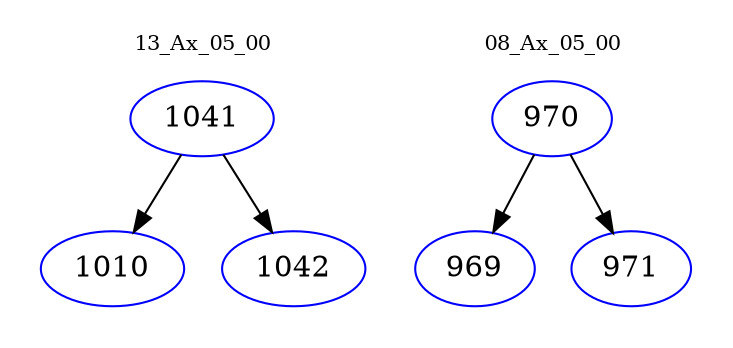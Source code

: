 digraph{
subgraph cluster_0 {
color = white
label = "13_Ax_05_00";
fontsize=10;
T0_1041 [label="1041", color="blue"]
T0_1041 -> T0_1010 [color="black"]
T0_1010 [label="1010", color="blue"]
T0_1041 -> T0_1042 [color="black"]
T0_1042 [label="1042", color="blue"]
}
subgraph cluster_1 {
color = white
label = "08_Ax_05_00";
fontsize=10;
T1_970 [label="970", color="blue"]
T1_970 -> T1_969 [color="black"]
T1_969 [label="969", color="blue"]
T1_970 -> T1_971 [color="black"]
T1_971 [label="971", color="blue"]
}
}
